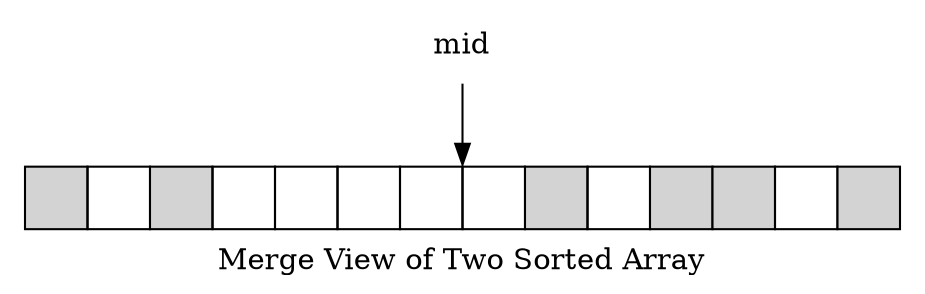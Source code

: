 digraph G {
  node [shape=plaintext]

  A [label=<
<TABLE BORDER="0" CELLBORDER="1" CELLSPACING="0">
  <TR>
    <TD width="30" height="30" BGCOLOR="lightgrey"></TD>
    <TD width="30" height="30"></TD>
    <TD width="30" height="30" BGCOLOR="lightgrey"></TD>
    <TD width="30" height="30"></TD>
    <TD width="30" height="30"></TD>
    <TD width="30" height="30"></TD>
    <TD width="30" height="30"></TD>
    <TD width="0" border="0" cellpadding="0" port="m"></TD>
    <TD width="30" height="30"></TD>
    <TD width="30" height="30" BGCOLOR="lightgrey"></TD>
    <TD width="30" height="30"></TD>
    <TD width="30" height="30" BGCOLOR="lightgrey"></TD>
    <TD width="30" height="30" BGCOLOR="lightgrey"></TD>
    <TD width="30" height="30"></TD>
    <TD width="30" height="30" BGCOLOR="lightgrey"></TD>
  </TR>
</TABLE>>];
    mid [label = "mid"];
    mid -> A:m;
    label = "Merge View of Two Sorted Array";
}
